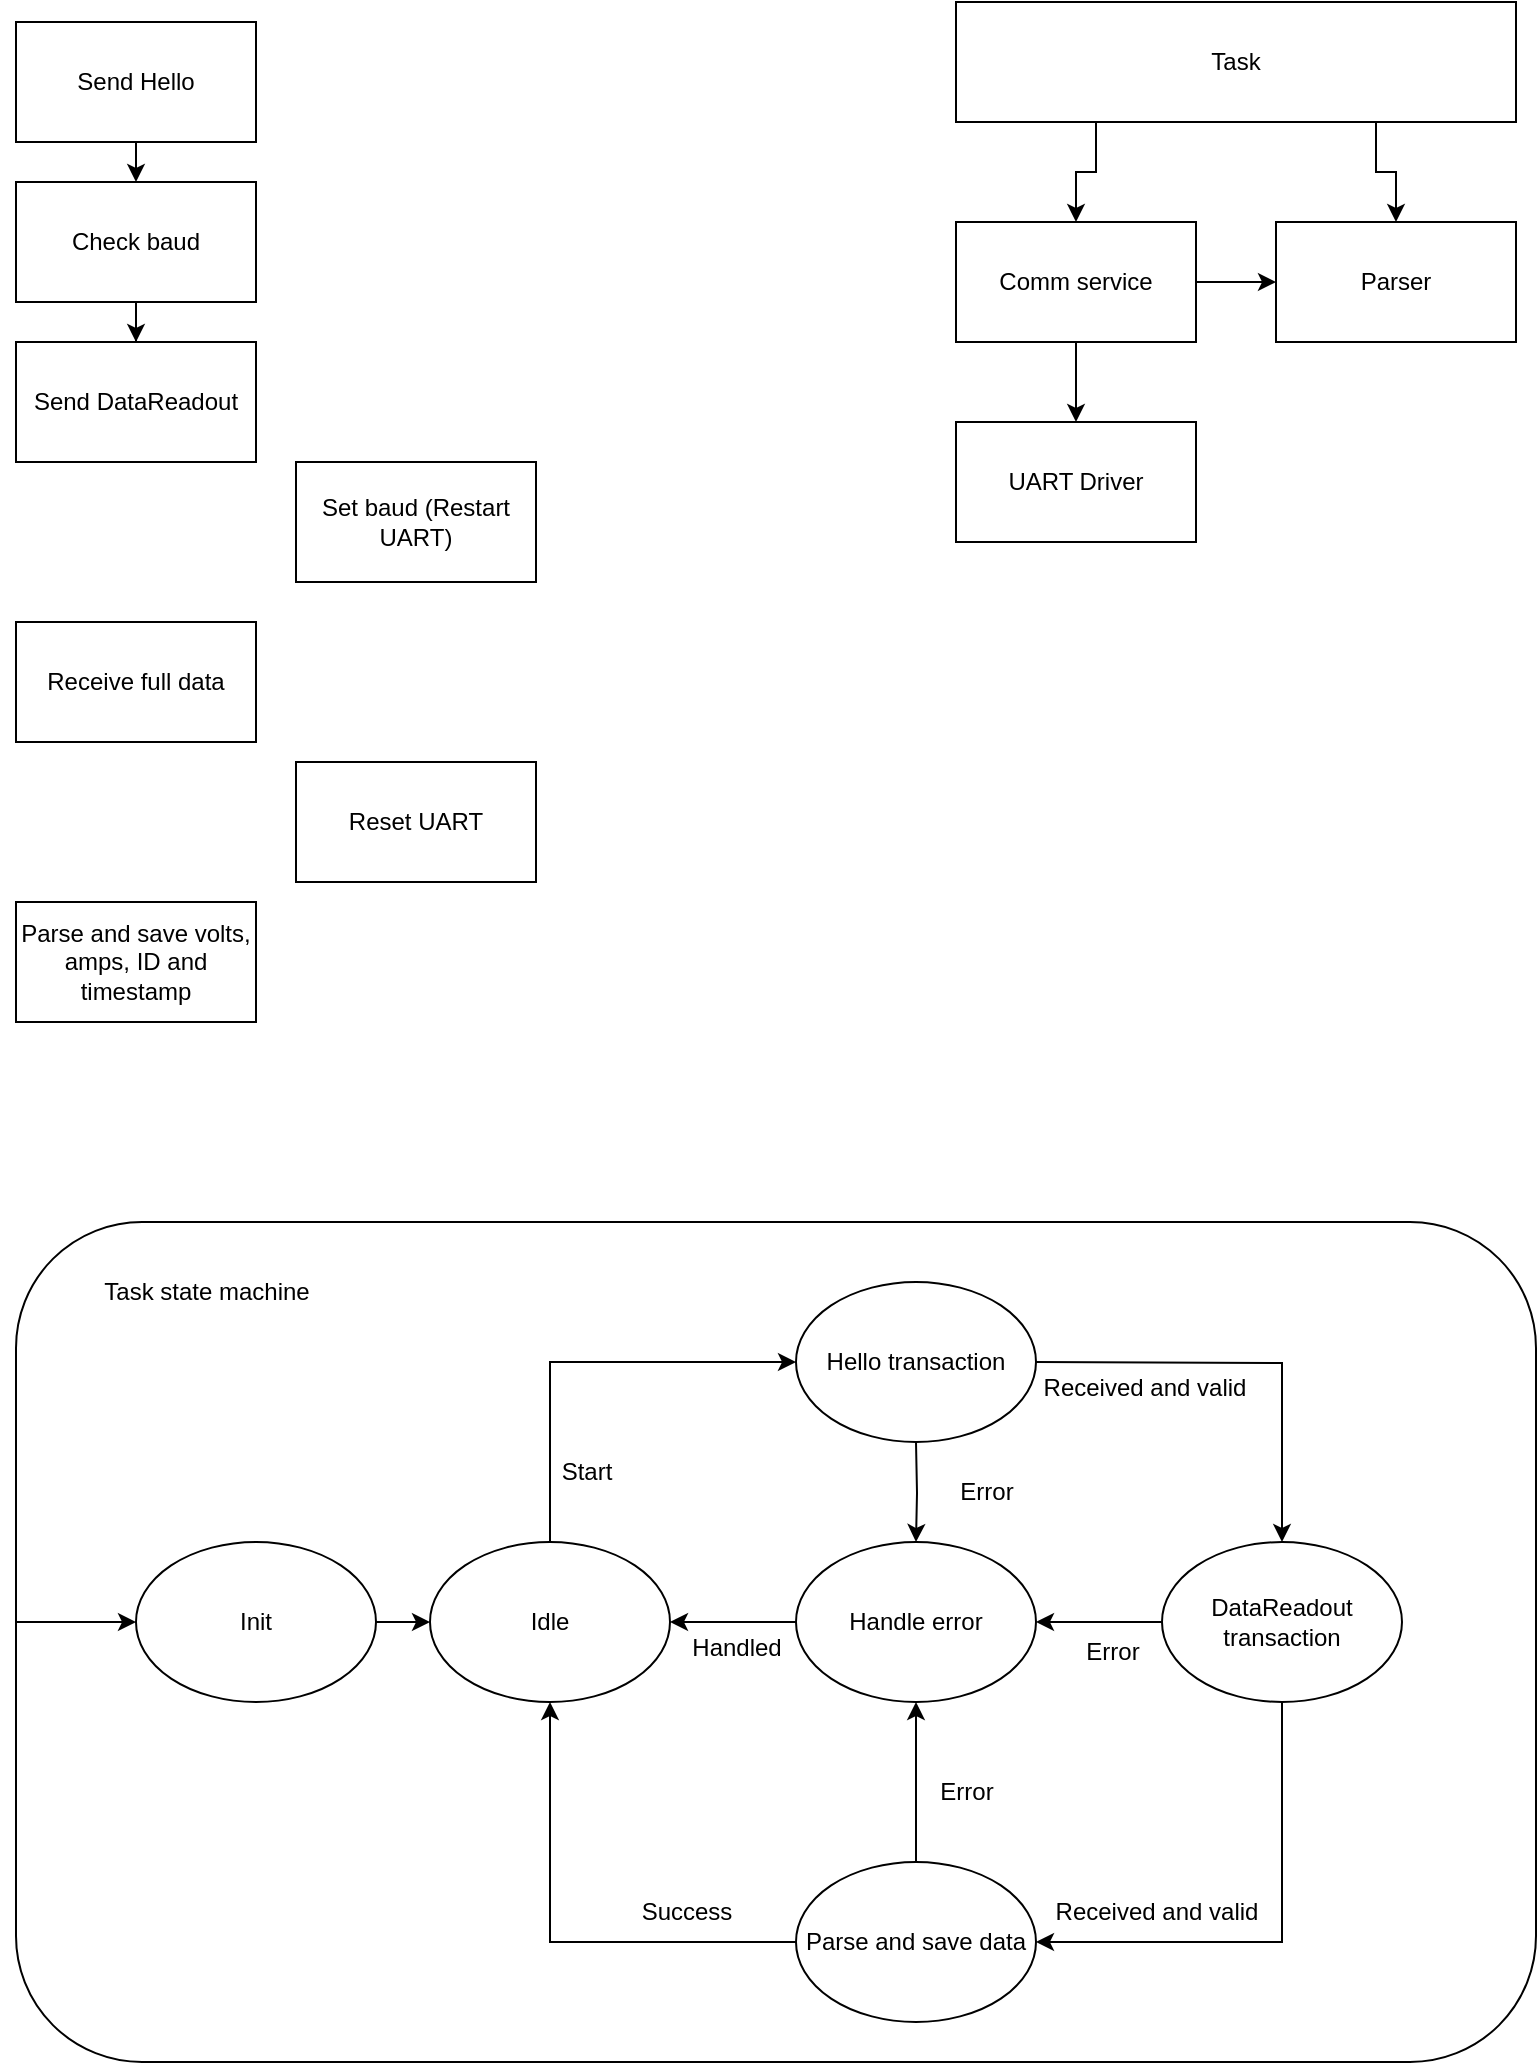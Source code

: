 <mxfile version="22.1.18" type="device">
  <diagram name="Seite-1" id="v-0rQfQ2LvDRAQXwiMzk">
    <mxGraphModel dx="1050" dy="565" grid="1" gridSize="10" guides="1" tooltips="1" connect="1" arrows="1" fold="1" page="1" pageScale="1" pageWidth="827" pageHeight="1169" math="0" shadow="0">
      <root>
        <mxCell id="0" />
        <mxCell id="1" parent="0" />
        <mxCell id="HoG79e80AVVmSlKtTYW3-66" value="" style="rounded=1;whiteSpace=wrap;html=1;" parent="1" vertex="1">
          <mxGeometry x="20" y="630" width="760" height="420" as="geometry" />
        </mxCell>
        <mxCell id="HoG79e80AVVmSlKtTYW3-62" style="edgeStyle=orthogonalEdgeStyle;rounded=0;orthogonalLoop=1;jettySize=auto;html=1;exitX=0.5;exitY=1;exitDx=0;exitDy=0;entryX=0.5;entryY=0;entryDx=0;entryDy=0;" parent="1" source="9r344XmFIZ0KfAgtWj6O-1" target="kVTf2r_8B5HjWamjuIcp-4" edge="1">
          <mxGeometry relative="1" as="geometry" />
        </mxCell>
        <mxCell id="9r344XmFIZ0KfAgtWj6O-1" value="Send Hello" style="rounded=0;whiteSpace=wrap;html=1;" parent="1" vertex="1">
          <mxGeometry x="20" y="30" width="120" height="60" as="geometry" />
        </mxCell>
        <mxCell id="kVTf2r_8B5HjWamjuIcp-1" value="Send DataReadout" style="rounded=0;whiteSpace=wrap;html=1;" parent="1" vertex="1">
          <mxGeometry x="20" y="190" width="120" height="60" as="geometry" />
        </mxCell>
        <mxCell id="kVTf2r_8B5HjWamjuIcp-2" value="Receive full data" style="rounded=0;whiteSpace=wrap;html=1;" parent="1" vertex="1">
          <mxGeometry x="20" y="330" width="120" height="60" as="geometry" />
        </mxCell>
        <mxCell id="kVTf2r_8B5HjWamjuIcp-3" value="Parse and save volts, amps, ID and timestamp" style="rounded=0;whiteSpace=wrap;html=1;" parent="1" vertex="1">
          <mxGeometry x="20" y="470" width="120" height="60" as="geometry" />
        </mxCell>
        <mxCell id="HoG79e80AVVmSlKtTYW3-63" style="edgeStyle=orthogonalEdgeStyle;rounded=0;orthogonalLoop=1;jettySize=auto;html=1;exitX=0.5;exitY=1;exitDx=0;exitDy=0;" parent="1" source="kVTf2r_8B5HjWamjuIcp-4" target="kVTf2r_8B5HjWamjuIcp-1" edge="1">
          <mxGeometry relative="1" as="geometry" />
        </mxCell>
        <mxCell id="kVTf2r_8B5HjWamjuIcp-4" value="Check baud" style="rounded=0;whiteSpace=wrap;html=1;" parent="1" vertex="1">
          <mxGeometry x="20" y="110" width="120" height="60" as="geometry" />
        </mxCell>
        <mxCell id="kVTf2r_8B5HjWamjuIcp-5" value="Set baud (Restart UART)" style="rounded=0;whiteSpace=wrap;html=1;" parent="1" vertex="1">
          <mxGeometry x="160" y="250" width="120" height="60" as="geometry" />
        </mxCell>
        <mxCell id="kVTf2r_8B5HjWamjuIcp-6" value="Reset UART" style="rounded=0;whiteSpace=wrap;html=1;" parent="1" vertex="1">
          <mxGeometry x="160" y="400" width="120" height="60" as="geometry" />
        </mxCell>
        <mxCell id="HoG79e80AVVmSlKtTYW3-59" style="edgeStyle=orthogonalEdgeStyle;rounded=0;orthogonalLoop=1;jettySize=auto;html=1;exitX=0.25;exitY=1;exitDx=0;exitDy=0;entryX=0.5;entryY=0;entryDx=0;entryDy=0;" parent="1" source="HoG79e80AVVmSlKtTYW3-1" target="HoG79e80AVVmSlKtTYW3-2" edge="1">
          <mxGeometry relative="1" as="geometry" />
        </mxCell>
        <mxCell id="HoG79e80AVVmSlKtTYW3-60" style="edgeStyle=orthogonalEdgeStyle;rounded=0;orthogonalLoop=1;jettySize=auto;html=1;exitX=0.75;exitY=1;exitDx=0;exitDy=0;entryX=0.5;entryY=0;entryDx=0;entryDy=0;" parent="1" source="HoG79e80AVVmSlKtTYW3-1" target="HoG79e80AVVmSlKtTYW3-55" edge="1">
          <mxGeometry relative="1" as="geometry" />
        </mxCell>
        <mxCell id="HoG79e80AVVmSlKtTYW3-1" value="Task" style="whiteSpace=wrap;html=1;" parent="1" vertex="1">
          <mxGeometry x="490" y="20" width="280" height="60" as="geometry" />
        </mxCell>
        <mxCell id="HoG79e80AVVmSlKtTYW3-61" style="edgeStyle=orthogonalEdgeStyle;rounded=0;orthogonalLoop=1;jettySize=auto;html=1;exitX=0.5;exitY=1;exitDx=0;exitDy=0;entryX=0.5;entryY=0;entryDx=0;entryDy=0;" parent="1" source="HoG79e80AVVmSlKtTYW3-2" target="HoG79e80AVVmSlKtTYW3-3" edge="1">
          <mxGeometry relative="1" as="geometry" />
        </mxCell>
        <mxCell id="Z3iu_IyFMHgG_eRCjMrK-1" style="edgeStyle=orthogonalEdgeStyle;rounded=0;orthogonalLoop=1;jettySize=auto;html=1;exitX=1;exitY=0.5;exitDx=0;exitDy=0;entryX=0;entryY=0.5;entryDx=0;entryDy=0;" edge="1" parent="1" source="HoG79e80AVVmSlKtTYW3-2" target="HoG79e80AVVmSlKtTYW3-55">
          <mxGeometry relative="1" as="geometry" />
        </mxCell>
        <mxCell id="HoG79e80AVVmSlKtTYW3-2" value="Comm service" style="whiteSpace=wrap;html=1;" parent="1" vertex="1">
          <mxGeometry x="490" y="130" width="120" height="60" as="geometry" />
        </mxCell>
        <mxCell id="HoG79e80AVVmSlKtTYW3-3" value="UART Driver" style="whiteSpace=wrap;html=1;" parent="1" vertex="1">
          <mxGeometry x="490" y="230" width="120" height="60" as="geometry" />
        </mxCell>
        <mxCell id="HoG79e80AVVmSlKtTYW3-25" style="edgeStyle=orthogonalEdgeStyle;rounded=0;orthogonalLoop=1;jettySize=auto;html=1;exitX=0.5;exitY=0;exitDx=0;exitDy=0;entryX=0;entryY=0.5;entryDx=0;entryDy=0;" parent="1" source="HoG79e80AVVmSlKtTYW3-4" target="HoG79e80AVVmSlKtTYW3-5" edge="1">
          <mxGeometry relative="1" as="geometry" />
        </mxCell>
        <mxCell id="HoG79e80AVVmSlKtTYW3-4" value="Idle" style="ellipse;whiteSpace=wrap;html=1;" parent="1" vertex="1">
          <mxGeometry x="227" y="790" width="120" height="80" as="geometry" />
        </mxCell>
        <mxCell id="HoG79e80AVVmSlKtTYW3-40" style="edgeStyle=orthogonalEdgeStyle;rounded=0;orthogonalLoop=1;jettySize=auto;html=1;" parent="1" target="HoG79e80AVVmSlKtTYW3-7" edge="1">
          <mxGeometry relative="1" as="geometry">
            <mxPoint x="530" y="700" as="sourcePoint" />
          </mxGeometry>
        </mxCell>
        <mxCell id="HoG79e80AVVmSlKtTYW3-43" style="edgeStyle=orthogonalEdgeStyle;rounded=0;orthogonalLoop=1;jettySize=auto;html=1;exitX=0.5;exitY=1;exitDx=0;exitDy=0;entryX=0.5;entryY=0;entryDx=0;entryDy=0;" parent="1" target="HoG79e80AVVmSlKtTYW3-23" edge="1">
          <mxGeometry relative="1" as="geometry">
            <mxPoint x="470" y="740" as="sourcePoint" />
          </mxGeometry>
        </mxCell>
        <mxCell id="HoG79e80AVVmSlKtTYW3-5" value="Hello transaction" style="ellipse;whiteSpace=wrap;html=1;" parent="1" vertex="1">
          <mxGeometry x="410" y="660" width="120" height="80" as="geometry" />
        </mxCell>
        <mxCell id="HoG79e80AVVmSlKtTYW3-44" style="edgeStyle=orthogonalEdgeStyle;rounded=0;orthogonalLoop=1;jettySize=auto;html=1;" parent="1" source="HoG79e80AVVmSlKtTYW3-7" edge="1">
          <mxGeometry relative="1" as="geometry">
            <mxPoint x="530" y="830" as="targetPoint" />
          </mxGeometry>
        </mxCell>
        <mxCell id="HoG79e80AVVmSlKtTYW3-46" style="edgeStyle=orthogonalEdgeStyle;rounded=0;orthogonalLoop=1;jettySize=auto;html=1;exitX=0.5;exitY=1;exitDx=0;exitDy=0;entryX=1;entryY=0.5;entryDx=0;entryDy=0;" parent="1" source="HoG79e80AVVmSlKtTYW3-7" target="HoG79e80AVVmSlKtTYW3-9" edge="1">
          <mxGeometry relative="1" as="geometry" />
        </mxCell>
        <mxCell id="HoG79e80AVVmSlKtTYW3-7" value="DataReadout transaction" style="ellipse;whiteSpace=wrap;html=1;" parent="1" vertex="1">
          <mxGeometry x="593" y="790" width="120" height="80" as="geometry" />
        </mxCell>
        <mxCell id="HoG79e80AVVmSlKtTYW3-47" style="edgeStyle=orthogonalEdgeStyle;rounded=0;orthogonalLoop=1;jettySize=auto;html=1;entryX=0.5;entryY=1;entryDx=0;entryDy=0;" parent="1" source="HoG79e80AVVmSlKtTYW3-9" target="HoG79e80AVVmSlKtTYW3-23" edge="1">
          <mxGeometry relative="1" as="geometry" />
        </mxCell>
        <mxCell id="HoG79e80AVVmSlKtTYW3-48" style="edgeStyle=orthogonalEdgeStyle;rounded=0;orthogonalLoop=1;jettySize=auto;html=1;exitX=0;exitY=0.5;exitDx=0;exitDy=0;entryX=0.5;entryY=1;entryDx=0;entryDy=0;" parent="1" source="HoG79e80AVVmSlKtTYW3-9" target="HoG79e80AVVmSlKtTYW3-4" edge="1">
          <mxGeometry relative="1" as="geometry" />
        </mxCell>
        <mxCell id="HoG79e80AVVmSlKtTYW3-9" value="Parse and save data" style="ellipse;whiteSpace=wrap;html=1;" parent="1" vertex="1">
          <mxGeometry x="410" y="950" width="120" height="80" as="geometry" />
        </mxCell>
        <mxCell id="HoG79e80AVVmSlKtTYW3-49" style="edgeStyle=orthogonalEdgeStyle;rounded=0;orthogonalLoop=1;jettySize=auto;html=1;entryX=1;entryY=0.5;entryDx=0;entryDy=0;" parent="1" source="HoG79e80AVVmSlKtTYW3-23" target="HoG79e80AVVmSlKtTYW3-4" edge="1">
          <mxGeometry relative="1" as="geometry" />
        </mxCell>
        <mxCell id="HoG79e80AVVmSlKtTYW3-23" value="Handle error" style="ellipse;whiteSpace=wrap;html=1;" parent="1" vertex="1">
          <mxGeometry x="410" y="790" width="120" height="80" as="geometry" />
        </mxCell>
        <mxCell id="HoG79e80AVVmSlKtTYW3-33" value="Error" style="text;html=1;align=center;verticalAlign=middle;resizable=0;points=[];autosize=1;strokeColor=none;fillColor=none;" parent="1" vertex="1">
          <mxGeometry x="480" y="750" width="50" height="30" as="geometry" />
        </mxCell>
        <mxCell id="HoG79e80AVVmSlKtTYW3-34" value="Error" style="text;html=1;align=center;verticalAlign=middle;resizable=0;points=[];autosize=1;strokeColor=none;fillColor=none;" parent="1" vertex="1">
          <mxGeometry x="470" y="900" width="50" height="30" as="geometry" />
        </mxCell>
        <mxCell id="HoG79e80AVVmSlKtTYW3-35" value="Success" style="text;html=1;align=center;verticalAlign=middle;resizable=0;points=[];autosize=1;strokeColor=none;fillColor=none;" parent="1" vertex="1">
          <mxGeometry x="320" y="960" width="70" height="30" as="geometry" />
        </mxCell>
        <mxCell id="HoG79e80AVVmSlKtTYW3-37" value="Received and valid" style="text;html=1;align=center;verticalAlign=middle;resizable=0;points=[];autosize=1;strokeColor=none;fillColor=none;" parent="1" vertex="1">
          <mxGeometry x="524" y="698" width="120" height="30" as="geometry" />
        </mxCell>
        <mxCell id="HoG79e80AVVmSlKtTYW3-39" value="Received and valid" style="text;html=1;align=center;verticalAlign=middle;resizable=0;points=[];autosize=1;strokeColor=none;fillColor=none;" parent="1" vertex="1">
          <mxGeometry x="530" y="960" width="120" height="30" as="geometry" />
        </mxCell>
        <mxCell id="HoG79e80AVVmSlKtTYW3-45" value="Error" style="text;html=1;align=center;verticalAlign=middle;resizable=0;points=[];autosize=1;strokeColor=none;fillColor=none;" parent="1" vertex="1">
          <mxGeometry x="543" y="830" width="50" height="30" as="geometry" />
        </mxCell>
        <mxCell id="HoG79e80AVVmSlKtTYW3-50" value="Start" style="text;html=1;align=center;verticalAlign=middle;resizable=0;points=[];autosize=1;strokeColor=none;fillColor=none;" parent="1" vertex="1">
          <mxGeometry x="280" y="740" width="50" height="30" as="geometry" />
        </mxCell>
        <mxCell id="HoG79e80AVVmSlKtTYW3-54" style="edgeStyle=orthogonalEdgeStyle;rounded=0;orthogonalLoop=1;jettySize=auto;html=1;exitX=1;exitY=0.5;exitDx=0;exitDy=0;entryX=0;entryY=0.5;entryDx=0;entryDy=0;" parent="1" source="HoG79e80AVVmSlKtTYW3-52" target="HoG79e80AVVmSlKtTYW3-4" edge="1">
          <mxGeometry relative="1" as="geometry" />
        </mxCell>
        <mxCell id="HoG79e80AVVmSlKtTYW3-52" value="Init" style="ellipse;whiteSpace=wrap;html=1;" parent="1" vertex="1">
          <mxGeometry x="80" y="790" width="120" height="80" as="geometry" />
        </mxCell>
        <mxCell id="HoG79e80AVVmSlKtTYW3-53" value="" style="endArrow=classic;html=1;rounded=0;entryX=0;entryY=0.5;entryDx=0;entryDy=0;" parent="1" target="HoG79e80AVVmSlKtTYW3-52" edge="1">
          <mxGeometry width="50" height="50" relative="1" as="geometry">
            <mxPoint x="20" y="830" as="sourcePoint" />
            <mxPoint x="237" y="840" as="targetPoint" />
            <Array as="points">
              <mxPoint x="40" y="830" />
            </Array>
          </mxGeometry>
        </mxCell>
        <mxCell id="HoG79e80AVVmSlKtTYW3-55" value="Parser" style="whiteSpace=wrap;html=1;" parent="1" vertex="1">
          <mxGeometry x="650" y="130" width="120" height="60" as="geometry" />
        </mxCell>
        <mxCell id="HoG79e80AVVmSlKtTYW3-65" value="Handled" style="text;html=1;align=center;verticalAlign=middle;resizable=0;points=[];autosize=1;strokeColor=none;fillColor=none;" parent="1" vertex="1">
          <mxGeometry x="345" y="828" width="70" height="30" as="geometry" />
        </mxCell>
        <mxCell id="HoG79e80AVVmSlKtTYW3-67" value="Task state machine" style="text;html=1;align=center;verticalAlign=middle;resizable=0;points=[];autosize=1;strokeColor=none;fillColor=none;" parent="1" vertex="1">
          <mxGeometry x="50" y="650" width="130" height="30" as="geometry" />
        </mxCell>
      </root>
    </mxGraphModel>
  </diagram>
</mxfile>
